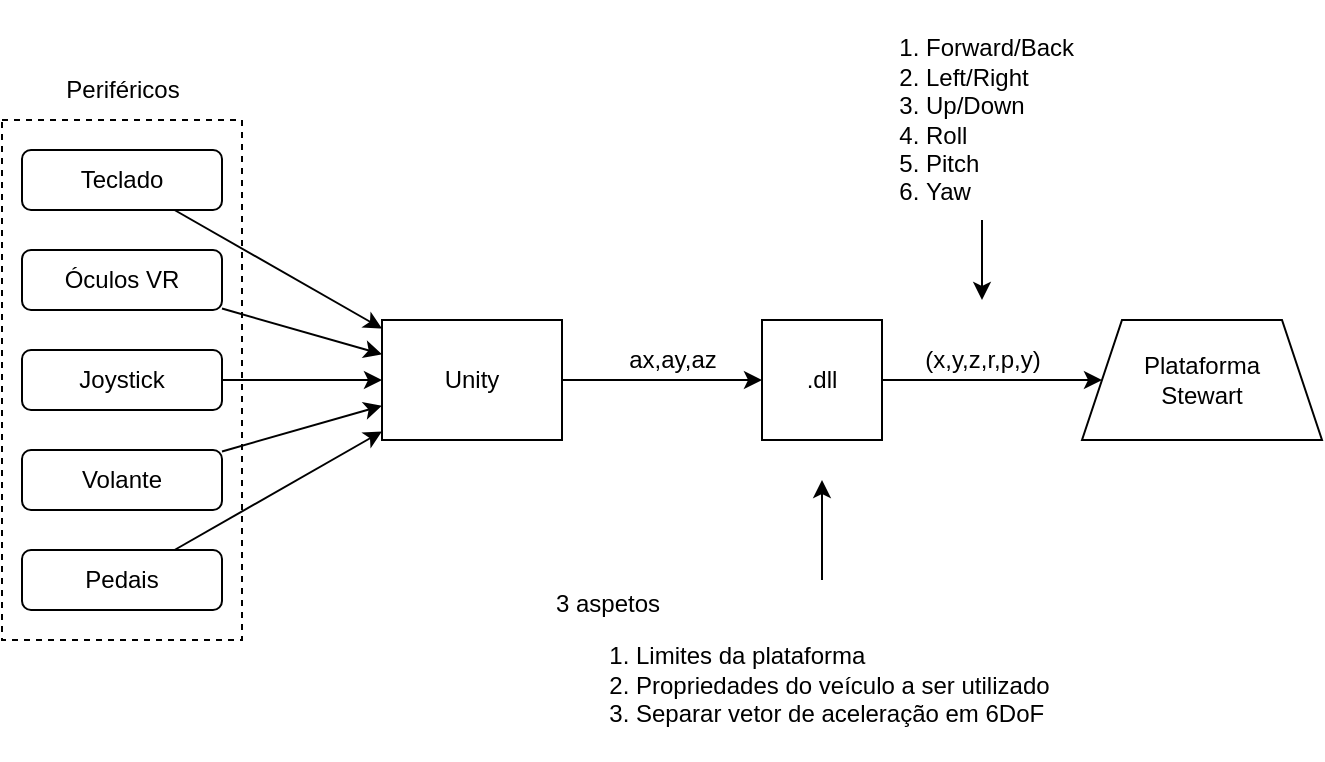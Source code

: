 <mxfile version="20.6.2" type="device" pages="2"><diagram id="hrxFtVjMN4vza-YTWAb_" name="estrutura_geral"><mxGraphModel dx="1024" dy="612" grid="1" gridSize="10" guides="1" tooltips="1" connect="1" arrows="1" fold="1" page="1" pageScale="1" pageWidth="827" pageHeight="1169" math="0" shadow="0"><root><mxCell id="0"/><mxCell id="1" parent="0"/><mxCell id="tmdFPT2Rw0hJXD4xucmz-24" style="edgeStyle=orthogonalEdgeStyle;rounded=0;orthogonalLoop=1;jettySize=auto;html=1;" parent="1" source="tmdFPT2Rw0hJXD4xucmz-25" target="tmdFPT2Rw0hJXD4xucmz-27" edge="1"><mxGeometry relative="1" as="geometry"/></mxCell><mxCell id="tmdFPT2Rw0hJXD4xucmz-25" value="Unity" style="rounded=0;whiteSpace=wrap;html=1;" parent="1" vertex="1"><mxGeometry x="240" y="210" width="90" height="60" as="geometry"/></mxCell><mxCell id="tmdFPT2Rw0hJXD4xucmz-26" style="edgeStyle=orthogonalEdgeStyle;rounded=0;orthogonalLoop=1;jettySize=auto;html=1;" parent="1" source="tmdFPT2Rw0hJXD4xucmz-27" target="tmdFPT2Rw0hJXD4xucmz-30" edge="1"><mxGeometry relative="1" as="geometry"><mxPoint x="590" y="240" as="targetPoint"/></mxGeometry></mxCell><mxCell id="tmdFPT2Rw0hJXD4xucmz-27" value=".dll" style="rounded=0;whiteSpace=wrap;html=1;" parent="1" vertex="1"><mxGeometry x="430" y="210" width="60" height="60" as="geometry"/></mxCell><mxCell id="tmdFPT2Rw0hJXD4xucmz-28" value="ax,ay,az" style="text;html=1;align=center;verticalAlign=middle;resizable=0;points=[];autosize=1;strokeColor=none;fillColor=none;" parent="1" vertex="1"><mxGeometry x="350" y="215" width="70" height="30" as="geometry"/></mxCell><mxCell id="tmdFPT2Rw0hJXD4xucmz-29" value="(x,y,z,r,p,y)" style="text;html=1;align=center;verticalAlign=middle;resizable=0;points=[];autosize=1;strokeColor=none;fillColor=none;" parent="1" vertex="1"><mxGeometry x="500" y="215" width="80" height="30" as="geometry"/></mxCell><mxCell id="tmdFPT2Rw0hJXD4xucmz-30" value="Plataforma&lt;br&gt;Stewart" style="shape=trapezoid;perimeter=trapezoidPerimeter;whiteSpace=wrap;html=1;fixedSize=1;" parent="1" vertex="1"><mxGeometry x="590" y="210" width="120" height="60" as="geometry"/></mxCell><mxCell id="tmdFPT2Rw0hJXD4xucmz-31" value="3 aspetos&lt;br&gt;&lt;div style=&quot;&quot;&gt;&lt;ol&gt;&lt;li&gt;Limites da plataforma&lt;/li&gt;&lt;li&gt;Propriedades do veículo a ser utilizado&lt;/li&gt;&lt;li&gt;Separar vetor de aceleração em 6DoF&lt;/li&gt;&lt;/ol&gt;&lt;/div&gt;" style="text;html=1;strokeColor=none;fillColor=none;align=left;verticalAlign=middle;whiteSpace=wrap;rounded=0;" parent="1" vertex="1"><mxGeometry x="325" y="340" width="270" height="90" as="geometry"/></mxCell><mxCell id="tmdFPT2Rw0hJXD4xucmz-32" value="" style="endArrow=classic;html=1;rounded=0;" parent="1" source="tmdFPT2Rw0hJXD4xucmz-31" edge="1"><mxGeometry width="50" height="50" relative="1" as="geometry"><mxPoint x="530" y="300" as="sourcePoint"/><mxPoint x="460" y="290" as="targetPoint"/></mxGeometry></mxCell><mxCell id="tmdFPT2Rw0hJXD4xucmz-33" value="" style="endArrow=classic;html=1;rounded=0;" parent="1" edge="1"><mxGeometry width="50" height="50" relative="1" as="geometry"><mxPoint x="540" y="160" as="sourcePoint"/><mxPoint x="540" y="200" as="targetPoint"/></mxGeometry></mxCell><mxCell id="tmdFPT2Rw0hJXD4xucmz-34" value="&lt;ol&gt;&lt;li&gt;Forward/Back&lt;/li&gt;&lt;li&gt;Left/Right&lt;/li&gt;&lt;li&gt;Up/Down&lt;/li&gt;&lt;li&gt;Roll&lt;/li&gt;&lt;li&gt;Pitch&lt;/li&gt;&lt;li&gt;Yaw&lt;/li&gt;&lt;/ol&gt;" style="text;html=1;align=left;verticalAlign=middle;resizable=0;points=[];autosize=1;strokeColor=none;fillColor=none;" parent="1" vertex="1"><mxGeometry x="470" y="50" width="140" height="120" as="geometry"/></mxCell><mxCell id="tmdFPT2Rw0hJXD4xucmz-35" style="rounded=0;orthogonalLoop=1;jettySize=auto;html=1;" parent="1" source="tmdFPT2Rw0hJXD4xucmz-36" target="tmdFPT2Rw0hJXD4xucmz-25" edge="1"><mxGeometry relative="1" as="geometry"/></mxCell><mxCell id="tmdFPT2Rw0hJXD4xucmz-36" value="Teclado" style="rounded=1;whiteSpace=wrap;html=1;strokeColor=default;" parent="1" vertex="1"><mxGeometry x="60" y="125" width="100" height="30" as="geometry"/></mxCell><mxCell id="tmdFPT2Rw0hJXD4xucmz-37" style="edgeStyle=none;rounded=0;orthogonalLoop=1;jettySize=auto;html=1;" parent="1" source="tmdFPT2Rw0hJXD4xucmz-38" target="tmdFPT2Rw0hJXD4xucmz-25" edge="1"><mxGeometry relative="1" as="geometry"/></mxCell><mxCell id="tmdFPT2Rw0hJXD4xucmz-38" value="Óculos VR" style="rounded=1;whiteSpace=wrap;html=1;strokeColor=default;" parent="1" vertex="1"><mxGeometry x="60" y="175" width="100" height="30" as="geometry"/></mxCell><mxCell id="tmdFPT2Rw0hJXD4xucmz-39" style="edgeStyle=none;rounded=0;orthogonalLoop=1;jettySize=auto;html=1;" parent="1" source="tmdFPT2Rw0hJXD4xucmz-40" target="tmdFPT2Rw0hJXD4xucmz-25" edge="1"><mxGeometry relative="1" as="geometry"/></mxCell><mxCell id="tmdFPT2Rw0hJXD4xucmz-40" value="Joystick&lt;span style=&quot;color: rgba(0, 0, 0, 0); font-family: monospace; font-size: 0px; text-align: start;&quot;&gt;%3CmxGraphModel%3E%3Croot%3E%3CmxCell%20id%3D%220%22%2F%3E%3CmxCell%20id%3D%221%22%20parent%3D%220%22%2F%3E%3CmxCell%20id%3D%222%22%20value%3D%22Teclado%22%20style%3D%22rounded%3D1%3BwhiteSpace%3Dwrap%3Bhtml%3D1%3BstrokeColor%3Ddefault%3B%22%20vertex%3D%221%22%20parent%3D%221%22%3E%3CmxGeometry%20x%3D%2230%22%20y%3D%22150%22%20width%3D%22120%22%20height%3D%2230%22%20as%3D%22geometry%22%2F%3E%3C%2FmxCell%3E%3C%2Froot%3E%3C%2FmxGraphModel%3E&lt;/span&gt;" style="rounded=1;whiteSpace=wrap;html=1;strokeColor=default;" parent="1" vertex="1"><mxGeometry x="60" y="225" width="100" height="30" as="geometry"/></mxCell><mxCell id="tmdFPT2Rw0hJXD4xucmz-41" style="edgeStyle=none;rounded=0;orthogonalLoop=1;jettySize=auto;html=1;" parent="1" source="tmdFPT2Rw0hJXD4xucmz-42" target="tmdFPT2Rw0hJXD4xucmz-25" edge="1"><mxGeometry relative="1" as="geometry"/></mxCell><mxCell id="tmdFPT2Rw0hJXD4xucmz-42" value="Volante" style="rounded=1;whiteSpace=wrap;html=1;strokeColor=default;" parent="1" vertex="1"><mxGeometry x="60" y="275" width="100" height="30" as="geometry"/></mxCell><mxCell id="tmdFPT2Rw0hJXD4xucmz-43" style="edgeStyle=none;rounded=0;orthogonalLoop=1;jettySize=auto;html=1;" parent="1" source="tmdFPT2Rw0hJXD4xucmz-44" target="tmdFPT2Rw0hJXD4xucmz-25" edge="1"><mxGeometry relative="1" as="geometry"/></mxCell><mxCell id="tmdFPT2Rw0hJXD4xucmz-44" value="Pedais" style="rounded=1;whiteSpace=wrap;html=1;strokeColor=default;" parent="1" vertex="1"><mxGeometry x="60" y="325" width="100" height="30" as="geometry"/></mxCell><mxCell id="tmdFPT2Rw0hJXD4xucmz-45" value="" style="rounded=0;whiteSpace=wrap;html=1;strokeColor=default;fillColor=none;dashed=1;" parent="1" vertex="1"><mxGeometry x="50" y="110" width="120" height="260" as="geometry"/></mxCell><mxCell id="tmdFPT2Rw0hJXD4xucmz-46" value="Periféricos" style="text;html=1;align=center;verticalAlign=middle;resizable=0;points=[];autosize=1;strokeColor=none;fillColor=none;" parent="1" vertex="1"><mxGeometry x="70" y="80" width="80" height="30" as="geometry"/></mxCell></root></mxGraphModel></diagram><diagram id="ay3Ja76JSYnXjPbRK1wa" name="veiculo"><mxGraphModel dx="1024" dy="612" grid="1" gridSize="10" guides="1" tooltips="1" connect="1" arrows="1" fold="1" page="1" pageScale="1" pageWidth="827" pageHeight="1169" math="0" shadow="0"><root><mxCell id="0"/><mxCell id="1" parent="0"/><mxCell id="xO23f8nimajbfBVN6emV-6" style="edgeStyle=orthogonalEdgeStyle;rounded=0;orthogonalLoop=1;jettySize=auto;html=1;" parent="1" edge="1"><mxGeometry relative="1" as="geometry"><mxPoint x="690" y="160" as="targetPoint"/><mxPoint x="585" y="100" as="sourcePoint"/><Array as="points"><mxPoint x="690" y="100"/></Array></mxGeometry></mxCell><mxCell id="xO23f8nimajbfBVN6emV-4" value="" style="shape=mxgraph.signs.transportation.car_3;html=1;pointerEvents=1;fillColor=#000000;strokeColor=none;verticalLabelPosition=bottom;verticalAlign=top;align=center;flipH=1;" parent="1" vertex="1"><mxGeometry x="231" y="30" width="338.68" height="130" as="geometry"/></mxCell><mxCell id="xO23f8nimajbfBVN6emV-7" value="&lt;b&gt;Rigidbody&lt;/b&gt;&lt;br&gt;&lt;ul&gt;&lt;li style=&quot;text-align: left;&quot;&gt;Mass&lt;/li&gt;&lt;li style=&quot;text-align: left;&quot;&gt;Velocity&lt;/li&gt;&lt;li&gt;Center of Mass&lt;/li&gt;&lt;/ul&gt;" style="text;html=1;align=center;verticalAlign=middle;resizable=0;points=[];autosize=1;strokeColor=none;fillColor=none;" parent="1" vertex="1"><mxGeometry x="620" y="160" width="140" height="100" as="geometry"/></mxCell><mxCell id="xO23f8nimajbfBVN6emV-8" value="" style="endArrow=none;html=1;rounded=0;strokeWidth=1;endFill=0;" parent="1" edge="1"><mxGeometry width="50" height="50" relative="1" as="geometry"><mxPoint x="514.71" y="170" as="sourcePoint"/><mxPoint x="514.71" y="240" as="targetPoint"/></mxGeometry></mxCell><mxCell id="xO23f8nimajbfBVN6emV-9" value="&lt;b&gt;2 Front Wheel Colliders&amp;nbsp;&lt;/b&gt;" style="text;html=1;align=center;verticalAlign=middle;resizable=0;points=[];autosize=1;strokeColor=none;fillColor=none;" parent="1" vertex="1"><mxGeometry x="435" y="240" width="160" height="30" as="geometry"/></mxCell><mxCell id="xO23f8nimajbfBVN6emV-10" value="" style="endArrow=none;html=1;rounded=0;strokeWidth=1;endFill=0;" parent="1" edge="1"><mxGeometry width="50" height="50" relative="1" as="geometry"><mxPoint x="284.71" y="170" as="sourcePoint"/><mxPoint x="284.71" y="240" as="targetPoint"/></mxGeometry></mxCell><mxCell id="xO23f8nimajbfBVN6emV-11" value="&lt;b&gt;2 Rear Wheel Colliders&amp;nbsp;&lt;/b&gt;" style="text;html=1;align=center;verticalAlign=middle;resizable=0;points=[];autosize=1;strokeColor=none;fillColor=none;" parent="1" vertex="1"><mxGeometry x="205" y="240" width="160" height="30" as="geometry"/></mxCell><mxCell id="xO23f8nimajbfBVN6emV-12" value="" style="endArrow=classic;html=1;rounded=0;" parent="1" edge="1"><mxGeometry width="50" height="50" relative="1" as="geometry"><mxPoint x="515" y="380" as="sourcePoint"/><mxPoint x="514.58" y="270" as="targetPoint"/></mxGeometry></mxCell><mxCell id="xO23f8nimajbfBVN6emV-13" value="motorTorque&lt;br&gt;(acelerar)" style="text;html=1;align=center;verticalAlign=middle;resizable=0;points=[];autosize=1;strokeColor=none;fillColor=none;" parent="1" vertex="1"><mxGeometry x="470.34" y="390" width="90" height="40" as="geometry"/></mxCell><mxCell id="xO23f8nimajbfBVN6emV-18" value="" style="endArrow=classic;html=1;rounded=0;entryX=0.5;entryY=1.167;entryDx=0;entryDy=0;entryPerimeter=0;" parent="1" edge="1"><mxGeometry width="50" height="50" relative="1" as="geometry"><mxPoint x="285" y="380" as="sourcePoint"/><mxPoint x="284.71" y="270" as="targetPoint"/></mxGeometry></mxCell><mxCell id="xO23f8nimajbfBVN6emV-19" value="brakeTorque&lt;br&gt;(travar)" style="text;html=1;align=center;verticalAlign=middle;resizable=0;points=[];autosize=1;strokeColor=none;fillColor=none;" parent="1" vertex="1"><mxGeometry x="240.34" y="390" width="90" height="40" as="geometry"/></mxCell><mxCell id="xO23f8nimajbfBVN6emV-24" value="" style="endArrow=classic;html=1;rounded=0;edgeStyle=orthogonalEdgeStyle;" parent="1" target="xO23f8nimajbfBVN6emV-9" edge="1"><mxGeometry width="50" height="50" relative="1" as="geometry"><mxPoint x="285" y="320" as="sourcePoint"/><mxPoint x="504" y="270" as="targetPoint"/><Array as="points"><mxPoint x="460" y="320"/></Array></mxGeometry></mxCell><mxCell id="xO23f8nimajbfBVN6emV-25" value="" style="endArrow=classic;html=1;rounded=0;strokeWidth=1;" parent="1" edge="1"><mxGeometry width="50" height="50" relative="1" as="geometry"><mxPoint x="580.32" y="320" as="sourcePoint"/><mxPoint x="580" y="270" as="targetPoint"/></mxGeometry></mxCell><mxCell id="xO23f8nimajbfBVN6emV-26" value="steerAngle&lt;br&gt;(virar)" style="text;html=1;align=center;verticalAlign=middle;resizable=0;points=[];autosize=1;strokeColor=none;fillColor=none;" parent="1" vertex="1"><mxGeometry x="545" y="320" width="80" height="40" as="geometry"/></mxCell><mxCell id="xO23f8nimajbfBVN6emV-27" value="&lt;ul&gt;&lt;li&gt;Position&lt;/li&gt;&lt;li&gt;Rotation&lt;/li&gt;&lt;li&gt;&lt;span style=&quot;background-color: initial;&quot;&gt;Motor Force&lt;/span&gt;&lt;br&gt;&lt;/li&gt;&lt;li&gt;Break Force&lt;/li&gt;&lt;li&gt;Max Steer Angle&lt;/li&gt;&lt;/ul&gt;" style="text;html=1;align=left;verticalAlign=middle;resizable=0;points=[];autosize=1;strokeColor=none;fillColor=none;" parent="1" vertex="1"><mxGeometry x="55" y="40" width="150" height="110" as="geometry"/></mxCell></root></mxGraphModel></diagram></mxfile>